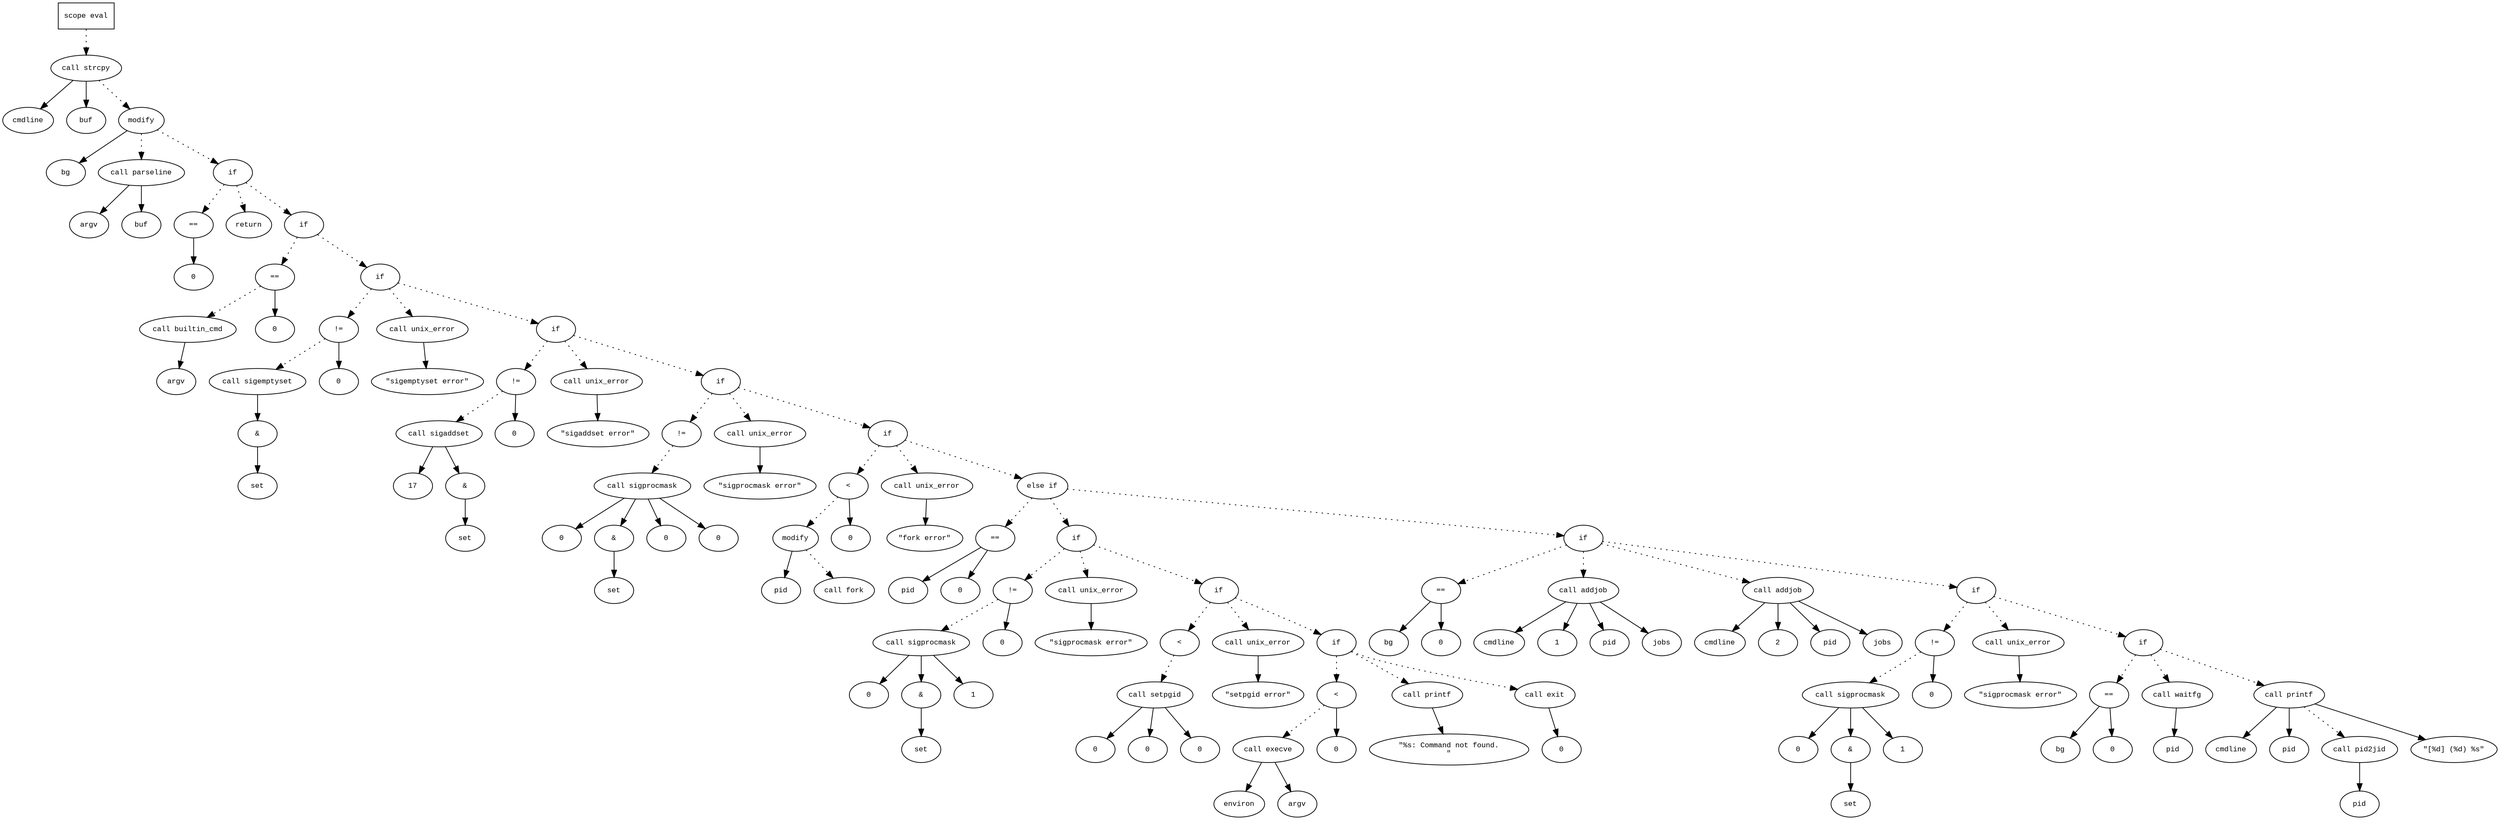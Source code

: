 digraph AST {
  graph [fontname="Times New Roman",fontsize=10];
  node  [fontname="Courier New",fontsize=10];
  edge  [fontname="Times New Roman",fontsize=10];

  node1 [label="scope eval",shape=box];
  node2 [label="call strcpy",shape=ellipse];
  node3 [label="cmdline",shape=ellipse];
  node2 -> node3;
  node4 [label="buf",shape=ellipse];
  node2 -> node4;
  node1 -> node2 [style=dotted];
  node5 [label="modify",shape=ellipse];
  node6 [label="bg",shape=ellipse];
  node5 -> node6;
  node7 [label="call parseline",shape=ellipse];
  node8 [label="argv",shape=ellipse];
  node7 -> node8;
  node9 [label="buf",shape=ellipse];
  node7 -> node9;
  node5 -> node7 [style=dotted];
  node2 -> node5 [style=dotted];
  node10 [label="if",shape=ellipse];
  node5 -> node10 [style=dotted];
  node11 [label="==",shape=ellipse];
  node12 [label="0",shape=ellipse];
  node11 -> node12;
  node10 -> node11 [style=dotted];
  node13 [label="return",shape=ellipse];
  node10 -> node13 [style=dotted];
  node14 [label="if",shape=ellipse];
  node10 -> node14 [style=dotted];
  node15 [label="==",shape=ellipse];
  node16 [label="call builtin_cmd",shape=ellipse];
  node17 [label="argv",shape=ellipse];
  node16 -> node17;
  node15 -> node16 [style=dotted];
  node18 [label="0",shape=ellipse];
  node15 -> node18;
  node14 -> node15 [style=dotted];
  node19 [label="if",shape=ellipse];
  node14 -> node19 [style=dotted];
  node20 [label="!=",shape=ellipse];
  node21 [label="call sigemptyset",shape=ellipse];
  node22 [label="&",shape=ellipse];
  node21 -> node22;
  node23 [label="set",shape=ellipse];
  node22 -> node23;
  node20 -> node21 [style=dotted];
  node24 [label="0",shape=ellipse];
  node20 -> node24;
  node19 -> node20 [style=dotted];
  node25 [label="call unix_error",shape=ellipse];
  node26 [label="\"sigemptyset error\"",shape=ellipse];
  node25 -> node26;
  node19 -> node25 [style=dotted];
  node27 [label="if",shape=ellipse];
  node19 -> node27 [style=dotted];
  node28 [label="!=",shape=ellipse];
  node29 [label="call sigaddset",shape=ellipse];
  node30 [label="17",shape=ellipse];
  node29 -> node30;
  node31 [label="&",shape=ellipse];
  node29 -> node31;
  node32 [label="set",shape=ellipse];
  node31 -> node32;
  node28 -> node29 [style=dotted];
  node33 [label="0",shape=ellipse];
  node28 -> node33;
  node27 -> node28 [style=dotted];
  node34 [label="call unix_error",shape=ellipse];
  node35 [label="\"sigaddset error\"",shape=ellipse];
  node34 -> node35;
  node27 -> node34 [style=dotted];
  node36 [label="if",shape=ellipse];
  node27 -> node36 [style=dotted];
  node37 [label="!=",shape=ellipse];
  node38 [label="call sigprocmask",shape=ellipse];
  node39 [label="0",shape=ellipse];
  node38 -> node39;
  node40 [label="&",shape=ellipse];
  node38 -> node40;
  node41 [label="set",shape=ellipse];
  node40 -> node41;
  node42 [label="0",shape=ellipse];
  node38 -> node42;
  node37 -> node38 [style=dotted];
  node43 [label="0",shape=ellipse];
  node38 -> node43;
  node36 -> node37 [style=dotted];
  node44 [label="call unix_error",shape=ellipse];
  node45 [label="\"sigprocmask error\"",shape=ellipse];
  node44 -> node45;
  node36 -> node44 [style=dotted];
  node46 [label="if",shape=ellipse];
  node36 -> node46 [style=dotted];
  node47 [label="<",shape=ellipse];
  node48 [label="modify",shape=ellipse];
  node49 [label="pid",shape=ellipse];
  node48 -> node49;
  node50 [label="call fork",shape=ellipse];
  node48 -> node50 [style=dotted];
  node47 -> node48 [style=dotted];
  node51 [label="0",shape=ellipse];
  node47 -> node51;
  node46 -> node47 [style=dotted];
  node52 [label="call unix_error",shape=ellipse];
  node53 [label="\"fork error\"",shape=ellipse];
  node52 -> node53;
  node46 -> node52 [style=dotted];
  node54 [label="else if",shape=ellipse];
  node46 -> node54 [style=dotted];
  node55 [label="==",shape=ellipse];
  node56 [label="pid",shape=ellipse];
  node55 -> node56;
  node57 [label="0",shape=ellipse];
  node55 -> node57;
  node54 -> node55 [style=dotted];
  node58 [label="if",shape=ellipse];
  node54 -> node58 [style=dotted];
  node59 [label="!=",shape=ellipse];
  node60 [label="call sigprocmask",shape=ellipse];
  node61 [label="0",shape=ellipse];
  node60 -> node61;
  node62 [label="&",shape=ellipse];
  node60 -> node62;
  node63 [label="set",shape=ellipse];
  node62 -> node63;
  node64 [label="1",shape=ellipse];
  node60 -> node64;
  node59 -> node60 [style=dotted];
  node65 [label="0",shape=ellipse];
  node59 -> node65;
  node58 -> node59 [style=dotted];
  node66 [label="call unix_error",shape=ellipse];
  node67 [label="\"sigprocmask error\"",shape=ellipse];
  node66 -> node67;
  node58 -> node66 [style=dotted];
  node68 [label="if",shape=ellipse];
  node58 -> node68 [style=dotted];
  node69 [label="<",shape=ellipse];
  node70 [label="call setpgid",shape=ellipse];
  node71 [label="0",shape=ellipse];
  node70 -> node71;
  node72 [label="0",shape=ellipse];
  node70 -> node72;
  node69 -> node70 [style=dotted];
  node73 [label="0",shape=ellipse];
  node70 -> node73;
  node68 -> node69 [style=dotted];
  node74 [label="call unix_error",shape=ellipse];
  node75 [label="\"setpgid error\"",shape=ellipse];
  node74 -> node75;
  node68 -> node74 [style=dotted];
  node76 [label="if",shape=ellipse];
  node68 -> node76 [style=dotted];
  node77 [label="<",shape=ellipse];
  node78 [label="call execve",shape=ellipse];
  node79 [label="environ",shape=ellipse];
  node78 -> node79;
  node80 [label="argv",shape=ellipse];
  node78 -> node80;
  node77 -> node78 [style=dotted];
  node81 [label="0",shape=ellipse];
  node77 -> node81;
  node76 -> node77 [style=dotted];
  node82 [label="call printf",shape=ellipse];
  node83 [label="\"%s: Command not found.
\"",shape=ellipse];
  node82 -> node83;
  node76 -> node82 [style=dotted];
  node84 [label="call exit",shape=ellipse];
  node85 [label="0",shape=ellipse];
  node84 -> node85;
  node76 -> node84 [style=dotted];
  node86 [label="if",shape=ellipse];
  node54 -> node86 [style=dotted];
  node87 [label="==",shape=ellipse];
  node88 [label="bg",shape=ellipse];
  node87 -> node88;
  node89 [label="0",shape=ellipse];
  node87 -> node89;
  node86 -> node87 [style=dotted];
  node90 [label="call addjob",shape=ellipse];
  node91 [label="cmdline",shape=ellipse];
  node90 -> node91;
  node92 [label="1",shape=ellipse];
  node90 -> node92;
  node93 [label="pid",shape=ellipse];
  node90 -> node93;
  node94 [label="jobs",shape=ellipse];
  node90 -> node94;
  node86 -> node90 [style=dotted];
  node95 [label="call addjob",shape=ellipse];
  node96 [label="cmdline",shape=ellipse];
  node95 -> node96;
  node97 [label="2",shape=ellipse];
  node95 -> node97;
  node98 [label="pid",shape=ellipse];
  node95 -> node98;
  node99 [label="jobs",shape=ellipse];
  node95 -> node99;
  node86 -> node95 [style=dotted];
  node100 [label="if",shape=ellipse];
  node86 -> node100 [style=dotted];
  node101 [label="!=",shape=ellipse];
  node102 [label="call sigprocmask",shape=ellipse];
  node103 [label="0",shape=ellipse];
  node102 -> node103;
  node104 [label="&",shape=ellipse];
  node102 -> node104;
  node105 [label="set",shape=ellipse];
  node104 -> node105;
  node106 [label="1",shape=ellipse];
  node102 -> node106;
  node101 -> node102 [style=dotted];
  node107 [label="0",shape=ellipse];
  node101 -> node107;
  node100 -> node101 [style=dotted];
  node108 [label="call unix_error",shape=ellipse];
  node109 [label="\"sigprocmask error\"",shape=ellipse];
  node108 -> node109;
  node100 -> node108 [style=dotted];
  node110 [label="if",shape=ellipse];
  node100 -> node110 [style=dotted];
  node111 [label="==",shape=ellipse];
  node112 [label="bg",shape=ellipse];
  node111 -> node112;
  node113 [label="0",shape=ellipse];
  node111 -> node113;
  node110 -> node111 [style=dotted];
  node114 [label="call waitfg",shape=ellipse];
  node115 [label="pid",shape=ellipse];
  node114 -> node115;
  node110 -> node114 [style=dotted];
  node116 [label="call printf",shape=ellipse];
  node117 [label="cmdline",shape=ellipse];
  node116 -> node117;
  node118 [label="pid",shape=ellipse];
  node116 -> node118;
  node119 [label="call pid2jid",shape=ellipse];
  node120 [label="pid",shape=ellipse];
  node119 -> node120;
  node116 -> node119 [style=dotted];
  node121 [label="\"[%d] (%d) %s\"",shape=ellipse];
  node116 -> node121;
  node110 -> node116 [style=dotted];
} 